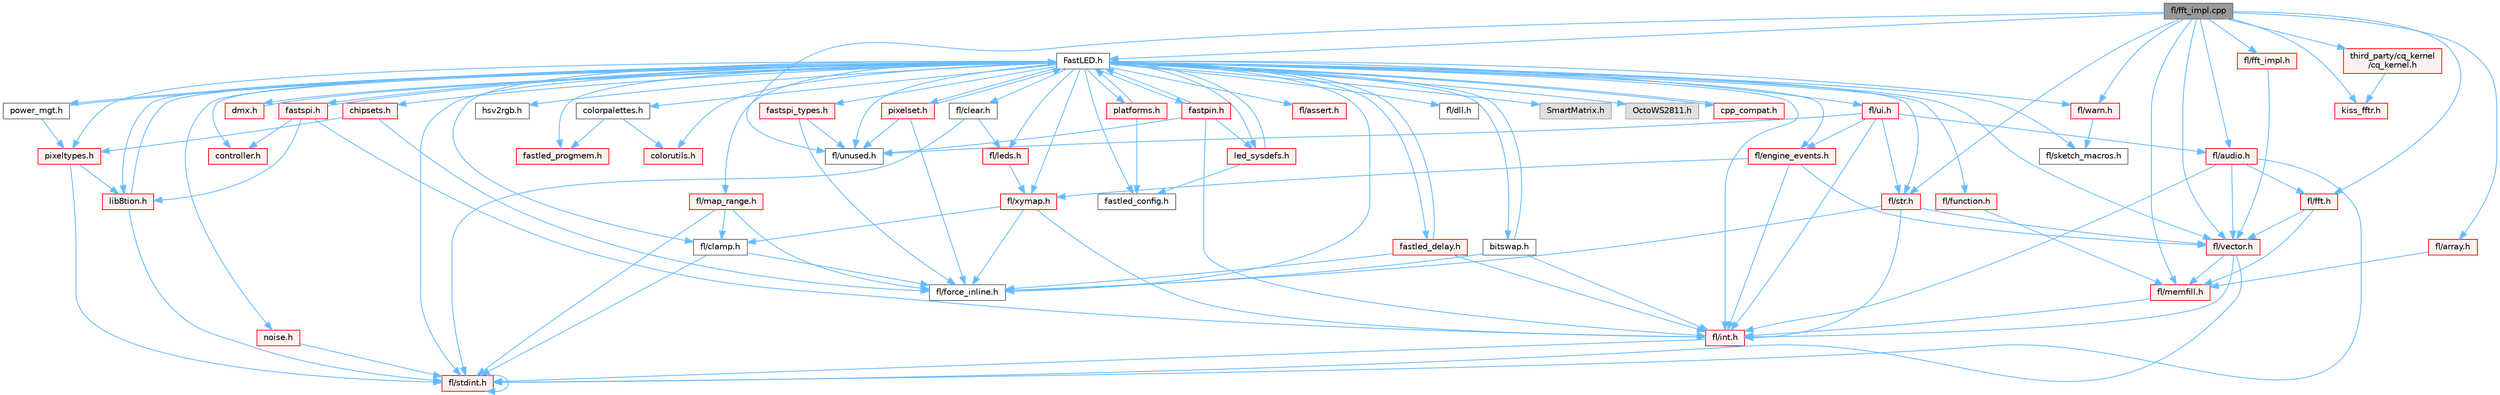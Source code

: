 digraph "fl/fft_impl.cpp"
{
 // INTERACTIVE_SVG=YES
 // LATEX_PDF_SIZE
  bgcolor="transparent";
  edge [fontname=Helvetica,fontsize=10,labelfontname=Helvetica,labelfontsize=10];
  node [fontname=Helvetica,fontsize=10,shape=box,height=0.2,width=0.4];
  Node1 [id="Node000001",label="fl/fft_impl.cpp",height=0.2,width=0.4,color="gray40", fillcolor="grey60", style="filled", fontcolor="black",tooltip=" "];
  Node1 -> Node2 [id="edge1_Node000001_Node000002",color="steelblue1",style="solid",tooltip=" "];
  Node2 [id="Node000002",label="FastLED.h",height=0.2,width=0.4,color="grey40", fillcolor="white", style="filled",URL="$db/d97/_fast_l_e_d_8h.html",tooltip="central include file for FastLED, defines the CFastLED class/object"];
  Node2 -> Node3 [id="edge2_Node000002_Node000003",color="steelblue1",style="solid",tooltip=" "];
  Node3 [id="Node000003",label="fl/stdint.h",height=0.2,width=0.4,color="red", fillcolor="#FFF0F0", style="filled",URL="$df/dd8/stdint_8h.html",tooltip=" "];
  Node3 -> Node3 [id="edge3_Node000003_Node000003",color="steelblue1",style="solid",tooltip=" "];
  Node2 -> Node5 [id="edge4_Node000002_Node000005",color="steelblue1",style="solid",tooltip=" "];
  Node5 [id="Node000005",label="fl/dll.h",height=0.2,width=0.4,color="grey40", fillcolor="white", style="filled",URL="$d3/d4b/dll_8h.html",tooltip="FastLED dynamic library interface - lightweight header for external callers."];
  Node2 -> Node6 [id="edge5_Node000002_Node000006",color="steelblue1",style="solid",tooltip=" "];
  Node6 [id="Node000006",label="SmartMatrix.h",height=0.2,width=0.4,color="grey60", fillcolor="#E0E0E0", style="filled",tooltip=" "];
  Node2 -> Node7 [id="edge6_Node000002_Node000007",color="steelblue1",style="solid",tooltip=" "];
  Node7 [id="Node000007",label="OctoWS2811.h",height=0.2,width=0.4,color="grey60", fillcolor="#E0E0E0", style="filled",tooltip=" "];
  Node2 -> Node8 [id="edge7_Node000002_Node000008",color="steelblue1",style="solid",tooltip=" "];
  Node8 [id="Node000008",label="fl/force_inline.h",height=0.2,width=0.4,color="grey40", fillcolor="white", style="filled",URL="$d4/d64/force__inline_8h.html",tooltip=" "];
  Node2 -> Node9 [id="edge8_Node000002_Node000009",color="steelblue1",style="solid",tooltip=" "];
  Node9 [id="Node000009",label="cpp_compat.h",height=0.2,width=0.4,color="red", fillcolor="#FFF0F0", style="filled",URL="$d9/d13/cpp__compat_8h.html",tooltip="Compatibility functions based on C++ version."];
  Node9 -> Node2 [id="edge9_Node000009_Node000002",color="steelblue1",style="solid",tooltip=" "];
  Node2 -> Node11 [id="edge10_Node000002_Node000011",color="steelblue1",style="solid",tooltip=" "];
  Node11 [id="Node000011",label="fastled_config.h",height=0.2,width=0.4,color="grey40", fillcolor="white", style="filled",URL="$d5/d11/fastled__config_8h.html",tooltip="Contains definitions that can be used to configure FastLED at compile time."];
  Node2 -> Node12 [id="edge11_Node000002_Node000012",color="steelblue1",style="solid",tooltip=" "];
  Node12 [id="Node000012",label="led_sysdefs.h",height=0.2,width=0.4,color="red", fillcolor="#FFF0F0", style="filled",URL="$d9/d3e/led__sysdefs_8h.html",tooltip="Determines which platform system definitions to include."];
  Node12 -> Node2 [id="edge12_Node000012_Node000002",color="steelblue1",style="solid",tooltip=" "];
  Node12 -> Node11 [id="edge13_Node000012_Node000011",color="steelblue1",style="solid",tooltip=" "];
  Node2 -> Node15 [id="edge14_Node000002_Node000015",color="steelblue1",style="solid",tooltip=" "];
  Node15 [id="Node000015",label="fastled_delay.h",height=0.2,width=0.4,color="red", fillcolor="#FFF0F0", style="filled",URL="$d0/da8/fastled__delay_8h.html",tooltip="Utility functions and classes for managing delay cycles."];
  Node15 -> Node2 [id="edge15_Node000015_Node000002",color="steelblue1",style="solid",tooltip=" "];
  Node15 -> Node8 [id="edge16_Node000015_Node000008",color="steelblue1",style="solid",tooltip=" "];
  Node15 -> Node17 [id="edge17_Node000015_Node000017",color="steelblue1",style="solid",tooltip=" "];
  Node17 [id="Node000017",label="fl/int.h",height=0.2,width=0.4,color="red", fillcolor="#FFF0F0", style="filled",URL="$d3/d7e/int_8h.html",tooltip=" "];
  Node17 -> Node3 [id="edge18_Node000017_Node000003",color="steelblue1",style="solid",tooltip=" "];
  Node2 -> Node19 [id="edge19_Node000002_Node000019",color="steelblue1",style="solid",tooltip=" "];
  Node19 [id="Node000019",label="bitswap.h",height=0.2,width=0.4,color="grey40", fillcolor="white", style="filled",URL="$de/ded/bitswap_8h.html",tooltip="Functions for doing a rotation of bits/bytes used by parallel output."];
  Node19 -> Node2 [id="edge20_Node000019_Node000002",color="steelblue1",style="solid",tooltip=" "];
  Node19 -> Node8 [id="edge21_Node000019_Node000008",color="steelblue1",style="solid",tooltip=" "];
  Node19 -> Node17 [id="edge22_Node000019_Node000017",color="steelblue1",style="solid",tooltip=" "];
  Node2 -> Node20 [id="edge23_Node000002_Node000020",color="steelblue1",style="solid",tooltip=" "];
  Node20 [id="Node000020",label="controller.h",height=0.2,width=0.4,color="red", fillcolor="#FFF0F0", style="filled",URL="$d2/dd9/controller_8h.html",tooltip="deprecated: base definitions used by led controllers for writing out led data"];
  Node2 -> Node119 [id="edge24_Node000002_Node000119",color="steelblue1",style="solid",tooltip=" "];
  Node119 [id="Node000119",label="fastpin.h",height=0.2,width=0.4,color="red", fillcolor="#FFF0F0", style="filled",URL="$db/d65/fastpin_8h.html",tooltip="Class base definitions for defining fast pin access."];
  Node119 -> Node2 [id="edge25_Node000119_Node000002",color="steelblue1",style="solid",tooltip=" "];
  Node119 -> Node12 [id="edge26_Node000119_Node000012",color="steelblue1",style="solid",tooltip=" "];
  Node119 -> Node56 [id="edge27_Node000119_Node000056",color="steelblue1",style="solid",tooltip=" "];
  Node56 [id="Node000056",label="fl/unused.h",height=0.2,width=0.4,color="grey40", fillcolor="white", style="filled",URL="$d8/d4b/unused_8h.html",tooltip=" "];
  Node119 -> Node17 [id="edge28_Node000119_Node000017",color="steelblue1",style="solid",tooltip=" "];
  Node2 -> Node120 [id="edge29_Node000002_Node000120",color="steelblue1",style="solid",tooltip=" "];
  Node120 [id="Node000120",label="fastspi_types.h",height=0.2,width=0.4,color="red", fillcolor="#FFF0F0", style="filled",URL="$d2/ddb/fastspi__types_8h.html",tooltip="Data types and constants used by SPI interfaces."];
  Node120 -> Node8 [id="edge30_Node000120_Node000008",color="steelblue1",style="solid",tooltip=" "];
  Node120 -> Node56 [id="edge31_Node000120_Node000056",color="steelblue1",style="solid",tooltip=" "];
  Node2 -> Node121 [id="edge32_Node000002_Node000121",color="steelblue1",style="solid",tooltip=" "];
  Node121 [id="Node000121",label="dmx.h",height=0.2,width=0.4,color="red", fillcolor="#FFF0F0", style="filled",URL="$d3/de1/dmx_8h.html",tooltip="Defines the DMX512-based LED controllers."];
  Node121 -> Node2 [id="edge33_Node000121_Node000002",color="steelblue1",style="solid",tooltip=" "];
  Node2 -> Node124 [id="edge34_Node000002_Node000124",color="steelblue1",style="solid",tooltip=" "];
  Node124 [id="Node000124",label="platforms.h",height=0.2,width=0.4,color="red", fillcolor="#FFF0F0", style="filled",URL="$da/dc9/platforms_8h.html",tooltip="Determines which platforms headers to include."];
  Node124 -> Node2 [id="edge35_Node000124_Node000002",color="steelblue1",style="solid",tooltip=" "];
  Node124 -> Node11 [id="edge36_Node000124_Node000011",color="steelblue1",style="solid",tooltip=" "];
  Node2 -> Node32 [id="edge37_Node000002_Node000032",color="steelblue1",style="solid",tooltip=" "];
  Node32 [id="Node000032",label="fastled_progmem.h",height=0.2,width=0.4,color="red", fillcolor="#FFF0F0", style="filled",URL="$df/dab/fastled__progmem_8h.html",tooltip="Wrapper definitions to allow seamless use of PROGMEM in environments that have it."];
  Node2 -> Node23 [id="edge38_Node000002_Node000023",color="steelblue1",style="solid",tooltip=" "];
  Node23 [id="Node000023",label="lib8tion.h",height=0.2,width=0.4,color="red", fillcolor="#FFF0F0", style="filled",URL="$df/da5/lib8tion_8h.html",tooltip="Fast, efficient 8-bit math functions specifically designed for high-performance LED programming."];
  Node23 -> Node2 [id="edge39_Node000023_Node000002",color="steelblue1",style="solid",tooltip=" "];
  Node23 -> Node3 [id="edge40_Node000023_Node000003",color="steelblue1",style="solid",tooltip=" "];
  Node2 -> Node22 [id="edge41_Node000002_Node000022",color="steelblue1",style="solid",tooltip=" "];
  Node22 [id="Node000022",label="pixeltypes.h",height=0.2,width=0.4,color="red", fillcolor="#FFF0F0", style="filled",URL="$d2/dba/pixeltypes_8h.html",tooltip="Includes defintions for RGB and HSV pixels."];
  Node22 -> Node3 [id="edge42_Node000022_Node000003",color="steelblue1",style="solid",tooltip=" "];
  Node22 -> Node23 [id="edge43_Node000022_Node000023",color="steelblue1",style="solid",tooltip=" "];
  Node2 -> Node80 [id="edge44_Node000002_Node000080",color="steelblue1",style="solid",tooltip=" "];
  Node80 [id="Node000080",label="hsv2rgb.h",height=0.2,width=0.4,color="grey40", fillcolor="white", style="filled",URL="$de/d9a/hsv2rgb_8h.html",tooltip="Functions to convert from the HSV colorspace to the RGB colorspace."];
  Node2 -> Node126 [id="edge45_Node000002_Node000126",color="steelblue1",style="solid",tooltip=" "];
  Node126 [id="Node000126",label="colorutils.h",height=0.2,width=0.4,color="red", fillcolor="#FFF0F0", style="filled",URL="$d1/dfb/colorutils_8h.html",tooltip=" "];
  Node2 -> Node131 [id="edge46_Node000002_Node000131",color="steelblue1",style="solid",tooltip=" "];
  Node131 [id="Node000131",label="pixelset.h",height=0.2,width=0.4,color="red", fillcolor="#FFF0F0", style="filled",URL="$d4/d46/pixelset_8h.html",tooltip="Declares classes for managing logical groups of LEDs."];
  Node131 -> Node8 [id="edge47_Node000131_Node000008",color="steelblue1",style="solid",tooltip=" "];
  Node131 -> Node56 [id="edge48_Node000131_Node000056",color="steelblue1",style="solid",tooltip=" "];
  Node131 -> Node2 [id="edge49_Node000131_Node000002",color="steelblue1",style="solid",tooltip=" "];
  Node2 -> Node132 [id="edge50_Node000002_Node000132",color="steelblue1",style="solid",tooltip=" "];
  Node132 [id="Node000132",label="colorpalettes.h",height=0.2,width=0.4,color="grey40", fillcolor="white", style="filled",URL="$dc/dcc/colorpalettes_8h.html",tooltip="Declarations for the predefined color palettes supplied by FastLED."];
  Node132 -> Node126 [id="edge51_Node000132_Node000126",color="steelblue1",style="solid",tooltip=" "];
  Node132 -> Node32 [id="edge52_Node000132_Node000032",color="steelblue1",style="solid",tooltip=" "];
  Node2 -> Node133 [id="edge53_Node000002_Node000133",color="steelblue1",style="solid",tooltip=" "];
  Node133 [id="Node000133",label="noise.h",height=0.2,width=0.4,color="red", fillcolor="#FFF0F0", style="filled",URL="$d1/d31/noise_8h.html",tooltip="Functions to generate and fill arrays with noise."];
  Node133 -> Node3 [id="edge54_Node000133_Node000003",color="steelblue1",style="solid",tooltip=" "];
  Node2 -> Node134 [id="edge55_Node000002_Node000134",color="steelblue1",style="solid",tooltip=" "];
  Node134 [id="Node000134",label="power_mgt.h",height=0.2,width=0.4,color="grey40", fillcolor="white", style="filled",URL="$dc/d5b/power__mgt_8h.html",tooltip="Functions to limit the power used by FastLED."];
  Node134 -> Node2 [id="edge56_Node000134_Node000002",color="steelblue1",style="solid",tooltip=" "];
  Node134 -> Node22 [id="edge57_Node000134_Node000022",color="steelblue1",style="solid",tooltip=" "];
  Node2 -> Node135 [id="edge58_Node000002_Node000135",color="steelblue1",style="solid",tooltip=" "];
  Node135 [id="Node000135",label="fastspi.h",height=0.2,width=0.4,color="red", fillcolor="#FFF0F0", style="filled",URL="$d6/ddc/fastspi_8h.html",tooltip="Serial peripheral interface (SPI) definitions per platform."];
  Node135 -> Node2 [id="edge59_Node000135_Node000002",color="steelblue1",style="solid",tooltip=" "];
  Node135 -> Node20 [id="edge60_Node000135_Node000020",color="steelblue1",style="solid",tooltip=" "];
  Node135 -> Node23 [id="edge61_Node000135_Node000023",color="steelblue1",style="solid",tooltip=" "];
  Node135 -> Node17 [id="edge62_Node000135_Node000017",color="steelblue1",style="solid",tooltip=" "];
  Node2 -> Node137 [id="edge63_Node000002_Node000137",color="steelblue1",style="solid",tooltip=" "];
  Node137 [id="Node000137",label="chipsets.h",height=0.2,width=0.4,color="red", fillcolor="#FFF0F0", style="filled",URL="$db/d66/chipsets_8h.html",tooltip="Contains the bulk of the definitions for the various LED chipsets supported."];
  Node137 -> Node22 [id="edge64_Node000137_Node000022",color="steelblue1",style="solid",tooltip=" "];
  Node137 -> Node8 [id="edge65_Node000137_Node000008",color="steelblue1",style="solid",tooltip=" "];
  Node2 -> Node95 [id="edge66_Node000002_Node000095",color="steelblue1",style="solid",tooltip=" "];
  Node95 [id="Node000095",label="fl/engine_events.h",height=0.2,width=0.4,color="red", fillcolor="#FFF0F0", style="filled",URL="$db/dc0/engine__events_8h.html",tooltip=" "];
  Node95 -> Node69 [id="edge67_Node000095_Node000069",color="steelblue1",style="solid",tooltip=" "];
  Node69 [id="Node000069",label="fl/vector.h",height=0.2,width=0.4,color="red", fillcolor="#FFF0F0", style="filled",URL="$d6/d68/vector_8h.html",tooltip=" "];
  Node69 -> Node3 [id="edge68_Node000069_Node000003",color="steelblue1",style="solid",tooltip=" "];
  Node69 -> Node17 [id="edge69_Node000069_Node000017",color="steelblue1",style="solid",tooltip=" "];
  Node69 -> Node55 [id="edge70_Node000069_Node000055",color="steelblue1",style="solid",tooltip=" "];
  Node55 [id="Node000055",label="fl/memfill.h",height=0.2,width=0.4,color="red", fillcolor="#FFF0F0", style="filled",URL="$d0/dda/memfill_8h.html",tooltip=" "];
  Node55 -> Node17 [id="edge71_Node000055_Node000017",color="steelblue1",style="solid",tooltip=" "];
  Node95 -> Node116 [id="edge72_Node000095_Node000116",color="steelblue1",style="solid",tooltip=" "];
  Node116 [id="Node000116",label="fl/xymap.h",height=0.2,width=0.4,color="red", fillcolor="#FFF0F0", style="filled",URL="$da/d61/xymap_8h.html",tooltip=" "];
  Node116 -> Node17 [id="edge73_Node000116_Node000017",color="steelblue1",style="solid",tooltip=" "];
  Node116 -> Node8 [id="edge74_Node000116_Node000008",color="steelblue1",style="solid",tooltip=" "];
  Node116 -> Node38 [id="edge75_Node000116_Node000038",color="steelblue1",style="solid",tooltip=" "];
  Node38 [id="Node000038",label="fl/clamp.h",height=0.2,width=0.4,color="grey40", fillcolor="white", style="filled",URL="$d6/dd3/clamp_8h.html",tooltip=" "];
  Node38 -> Node3 [id="edge76_Node000038_Node000003",color="steelblue1",style="solid",tooltip=" "];
  Node38 -> Node8 [id="edge77_Node000038_Node000008",color="steelblue1",style="solid",tooltip=" "];
  Node95 -> Node17 [id="edge78_Node000095_Node000017",color="steelblue1",style="solid",tooltip=" "];
  Node2 -> Node139 [id="edge79_Node000002_Node000139",color="steelblue1",style="solid",tooltip=" "];
  Node139 [id="Node000139",label="fl/leds.h",height=0.2,width=0.4,color="red", fillcolor="#FFF0F0", style="filled",URL="$da/d78/leds_8h.html",tooltip=" "];
  Node139 -> Node116 [id="edge80_Node000139_Node000116",color="steelblue1",style="solid",tooltip=" "];
  Node2 -> Node17 [id="edge81_Node000002_Node000017",color="steelblue1",style="solid",tooltip=" "];
  Node2 -> Node34 [id="edge82_Node000002_Node000034",color="steelblue1",style="solid",tooltip=" "];
  Node34 [id="Node000034",label="fl/str.h",height=0.2,width=0.4,color="red", fillcolor="#FFF0F0", style="filled",URL="$d1/d93/str_8h.html",tooltip=" "];
  Node34 -> Node17 [id="edge83_Node000034_Node000017",color="steelblue1",style="solid",tooltip=" "];
  Node34 -> Node69 [id="edge84_Node000034_Node000069",color="steelblue1",style="solid",tooltip=" "];
  Node34 -> Node8 [id="edge85_Node000034_Node000008",color="steelblue1",style="solid",tooltip=" "];
  Node2 -> Node116 [id="edge86_Node000002_Node000116",color="steelblue1",style="solid",tooltip=" "];
  Node2 -> Node38 [id="edge87_Node000002_Node000038",color="steelblue1",style="solid",tooltip=" "];
  Node2 -> Node39 [id="edge88_Node000002_Node000039",color="steelblue1",style="solid",tooltip=" "];
  Node39 [id="Node000039",label="fl/map_range.h",height=0.2,width=0.4,color="red", fillcolor="#FFF0F0", style="filled",URL="$d1/d47/map__range_8h.html",tooltip=" "];
  Node39 -> Node3 [id="edge89_Node000039_Node000003",color="steelblue1",style="solid",tooltip=" "];
  Node39 -> Node38 [id="edge90_Node000039_Node000038",color="steelblue1",style="solid",tooltip=" "];
  Node39 -> Node8 [id="edge91_Node000039_Node000008",color="steelblue1",style="solid",tooltip=" "];
  Node2 -> Node109 [id="edge92_Node000002_Node000109",color="steelblue1",style="solid",tooltip=" "];
  Node109 [id="Node000109",label="fl/warn.h",height=0.2,width=0.4,color="red", fillcolor="#FFF0F0", style="filled",URL="$de/d77/warn_8h.html",tooltip=" "];
  Node109 -> Node112 [id="edge93_Node000109_Node000112",color="steelblue1",style="solid",tooltip=" "];
  Node112 [id="Node000112",label="fl/sketch_macros.h",height=0.2,width=0.4,color="grey40", fillcolor="white", style="filled",URL="$d1/dbc/sketch__macros_8h.html",tooltip=" "];
  Node2 -> Node99 [id="edge94_Node000002_Node000099",color="steelblue1",style="solid",tooltip=" "];
  Node99 [id="Node000099",label="fl/assert.h",height=0.2,width=0.4,color="red", fillcolor="#FFF0F0", style="filled",URL="$dc/da7/assert_8h.html",tooltip=" "];
  Node2 -> Node56 [id="edge95_Node000002_Node000056",color="steelblue1",style="solid",tooltip=" "];
  Node2 -> Node69 [id="edge96_Node000002_Node000069",color="steelblue1",style="solid",tooltip=" "];
  Node2 -> Node114 [id="edge97_Node000002_Node000114",color="steelblue1",style="solid",tooltip=" "];
  Node114 [id="Node000114",label="fl/function.h",height=0.2,width=0.4,color="red", fillcolor="#FFF0F0", style="filled",URL="$dd/d67/function_8h.html",tooltip=" "];
  Node114 -> Node55 [id="edge98_Node000114_Node000055",color="steelblue1",style="solid",tooltip=" "];
  Node2 -> Node140 [id="edge99_Node000002_Node000140",color="steelblue1",style="solid",tooltip=" "];
  Node140 [id="Node000140",label="fl/clear.h",height=0.2,width=0.4,color="grey40", fillcolor="white", style="filled",URL="$df/db0/clear_8h.html",tooltip=" "];
  Node140 -> Node139 [id="edge100_Node000140_Node000139",color="steelblue1",style="solid",tooltip=" "];
  Node140 -> Node3 [id="edge101_Node000140_Node000003",color="steelblue1",style="solid",tooltip=" "];
  Node2 -> Node141 [id="edge102_Node000002_Node000141",color="steelblue1",style="solid",tooltip=" "];
  Node141 [id="Node000141",label="fl/ui.h",height=0.2,width=0.4,color="red", fillcolor="#FFF0F0", style="filled",URL="$d9/d3b/ui_8h.html",tooltip=" "];
  Node141 -> Node34 [id="edge103_Node000141_Node000034",color="steelblue1",style="solid",tooltip=" "];
  Node141 -> Node17 [id="edge104_Node000141_Node000017",color="steelblue1",style="solid",tooltip=" "];
  Node141 -> Node142 [id="edge105_Node000141_Node000142",color="steelblue1",style="solid",tooltip=" "];
  Node142 [id="Node000142",label="fl/audio.h",height=0.2,width=0.4,color="red", fillcolor="#FFF0F0", style="filled",URL="$da/d09/audio_8h.html",tooltip=" "];
  Node142 -> Node143 [id="edge106_Node000142_Node000143",color="steelblue1",style="solid",tooltip=" "];
  Node143 [id="Node000143",label="fl/fft.h",height=0.2,width=0.4,color="red", fillcolor="#FFF0F0", style="filled",URL="$d7/d76/fft_8h.html",tooltip=" "];
  Node143 -> Node69 [id="edge107_Node000143_Node000069",color="steelblue1",style="solid",tooltip=" "];
  Node143 -> Node55 [id="edge108_Node000143_Node000055",color="steelblue1",style="solid",tooltip=" "];
  Node142 -> Node69 [id="edge109_Node000142_Node000069",color="steelblue1",style="solid",tooltip=" "];
  Node142 -> Node17 [id="edge110_Node000142_Node000017",color="steelblue1",style="solid",tooltip=" "];
  Node142 -> Node3 [id="edge111_Node000142_Node000003",color="steelblue1",style="solid",tooltip=" "];
  Node141 -> Node95 [id="edge112_Node000141_Node000095",color="steelblue1",style="solid",tooltip=" "];
  Node141 -> Node56 [id="edge113_Node000141_Node000056",color="steelblue1",style="solid",tooltip=" "];
  Node2 -> Node112 [id="edge114_Node000002_Node000112",color="steelblue1",style="solid",tooltip=" "];
  Node1 -> Node149 [id="edge115_Node000001_Node000149",color="steelblue1",style="solid",tooltip=" "];
  Node149 [id="Node000149",label="third_party/cq_kernel\l/cq_kernel.h",height=0.2,width=0.4,color="red", fillcolor="#FFF0F0", style="filled",URL="$d1/dda/cq__kernel_8h.html",tooltip=" "];
  Node149 -> Node155 [id="edge116_Node000149_Node000155",color="steelblue1",style="solid",tooltip=" "];
  Node155 [id="Node000155",label="kiss_fftr.h",height=0.2,width=0.4,color="red", fillcolor="#FFF0F0", style="filled",URL="$dc/da7/kiss__fftr_8h.html",tooltip=" "];
  Node1 -> Node155 [id="edge117_Node000001_Node000155",color="steelblue1",style="solid",tooltip=" "];
  Node1 -> Node156 [id="edge118_Node000001_Node000156",color="steelblue1",style="solid",tooltip=" "];
  Node156 [id="Node000156",label="fl/array.h",height=0.2,width=0.4,color="red", fillcolor="#FFF0F0", style="filled",URL="$db/d63/array_8h.html",tooltip=" "];
  Node156 -> Node55 [id="edge119_Node000156_Node000055",color="steelblue1",style="solid",tooltip=" "];
  Node1 -> Node142 [id="edge120_Node000001_Node000142",color="steelblue1",style="solid",tooltip=" "];
  Node1 -> Node143 [id="edge121_Node000001_Node000143",color="steelblue1",style="solid",tooltip=" "];
  Node1 -> Node157 [id="edge122_Node000001_Node000157",color="steelblue1",style="solid",tooltip=" "];
  Node157 [id="Node000157",label="fl/fft_impl.h",height=0.2,width=0.4,color="red", fillcolor="#FFF0F0", style="filled",URL="$df/d73/fft__impl_8h.html",tooltip=" "];
  Node157 -> Node69 [id="edge123_Node000157_Node000069",color="steelblue1",style="solid",tooltip=" "];
  Node1 -> Node34 [id="edge124_Node000001_Node000034",color="steelblue1",style="solid",tooltip=" "];
  Node1 -> Node56 [id="edge125_Node000001_Node000056",color="steelblue1",style="solid",tooltip=" "];
  Node1 -> Node69 [id="edge126_Node000001_Node000069",color="steelblue1",style="solid",tooltip=" "];
  Node1 -> Node109 [id="edge127_Node000001_Node000109",color="steelblue1",style="solid",tooltip=" "];
  Node1 -> Node55 [id="edge128_Node000001_Node000055",color="steelblue1",style="solid",tooltip=" "];
}
